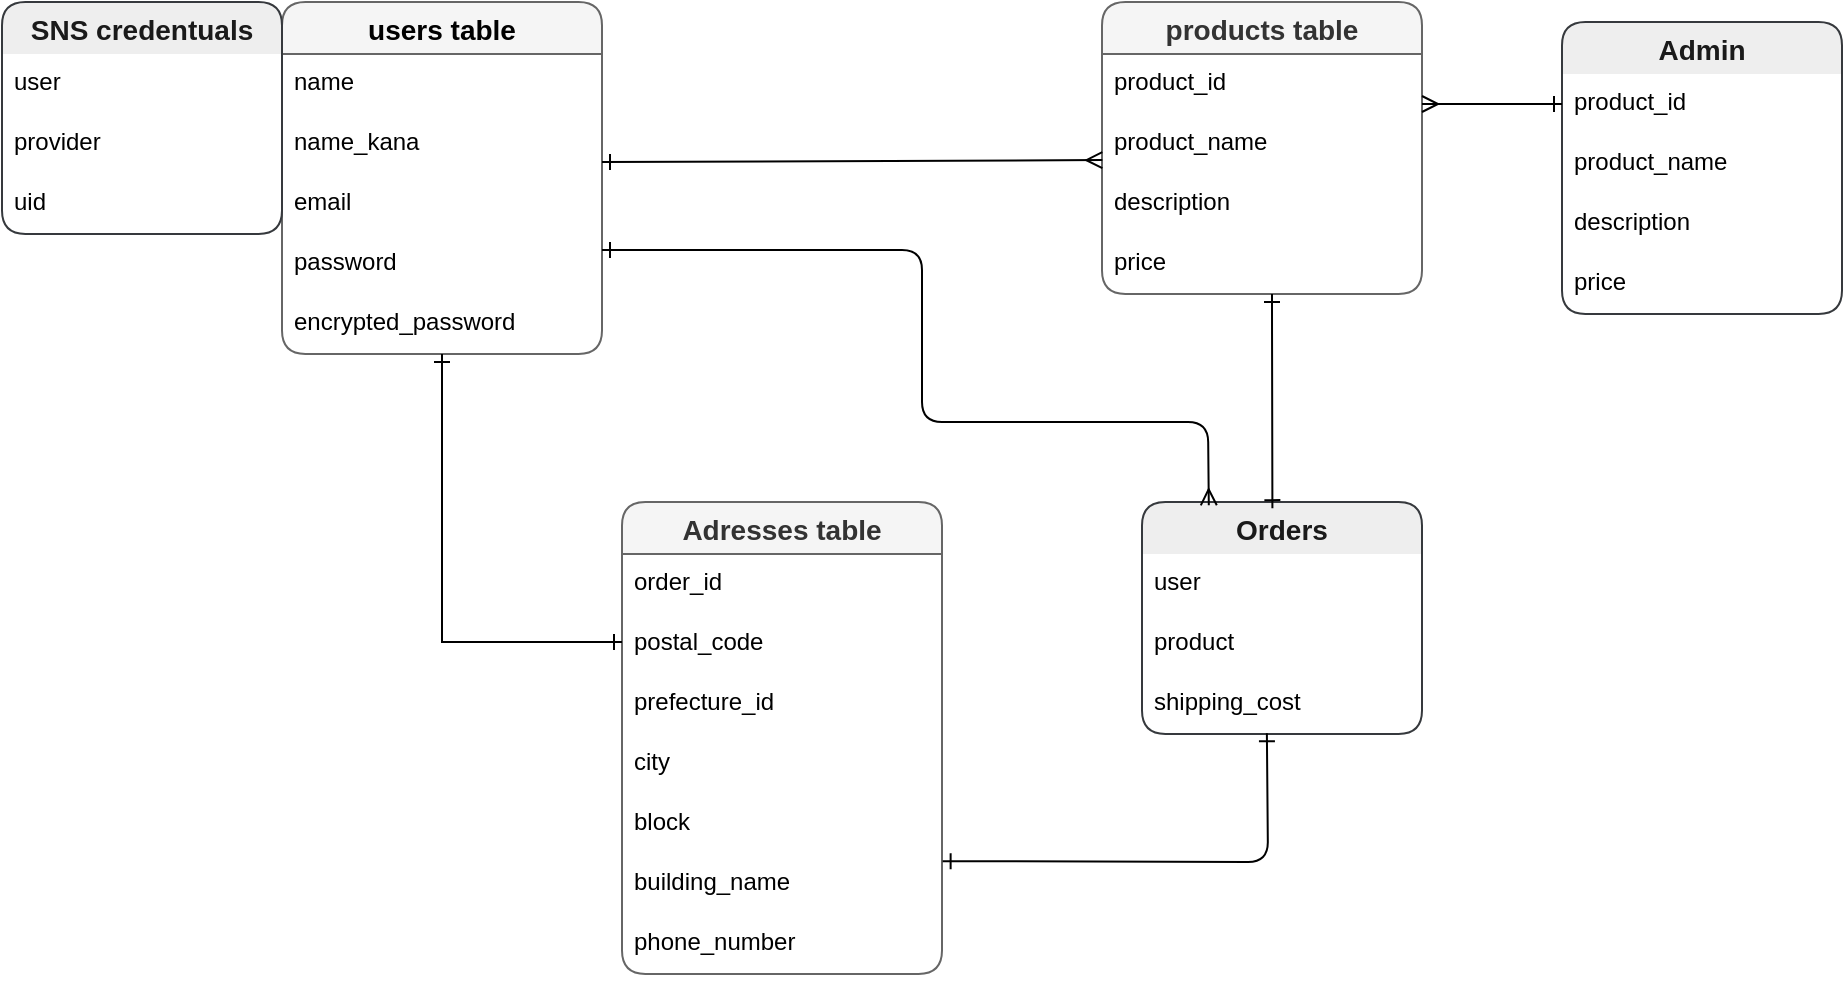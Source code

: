 <mxfile>
    <diagram id="VYP_YN95sco8ydruCdvm" name="ページ1">
        <mxGraphModel dx="1309" dy="775" grid="0" gridSize="10" guides="1" tooltips="1" connect="0" arrows="1" fold="1" page="0" pageScale="1" pageWidth="827" pageHeight="1169" background="none" math="0" shadow="0">
            <root>
                <mxCell id="0"/>
                <mxCell id="1" parent="0"/>
                <mxCell id="16" value="users table" style="swimlane;fontStyle=1;childLayout=stackLayout;horizontal=1;startSize=26;horizontalStack=0;resizeParent=1;resizeParentMax=0;resizeLast=0;collapsible=1;marginBottom=0;align=center;fontSize=14;rounded=1;fillColor=#f5f5f5;fontColor=#000000;strokeColor=#666666;" parent="1" vertex="1">
                    <mxGeometry x="40" y="40" width="160" height="176" as="geometry"/>
                </mxCell>
                <mxCell id="17" value="name" style="text;strokeColor=none;fillColor=none;spacingLeft=4;spacingRight=4;overflow=hidden;rotatable=0;points=[[0,0.5],[1,0.5]];portConstraint=eastwest;fontSize=12;" parent="16" vertex="1">
                    <mxGeometry y="26" width="160" height="30" as="geometry"/>
                </mxCell>
                <mxCell id="18" value="name_kana" style="text;strokeColor=none;fillColor=none;spacingLeft=4;spacingRight=4;overflow=hidden;rotatable=0;points=[[0,0.5],[1,0.5]];portConstraint=eastwest;fontSize=12;" parent="16" vertex="1">
                    <mxGeometry y="56" width="160" height="30" as="geometry"/>
                </mxCell>
                <mxCell id="19" value="email" style="text;strokeColor=none;fillColor=none;spacingLeft=4;spacingRight=4;overflow=hidden;rotatable=0;points=[[0,0.5],[1,0.5]];portConstraint=eastwest;fontSize=12;" parent="16" vertex="1">
                    <mxGeometry y="86" width="160" height="30" as="geometry"/>
                </mxCell>
                <mxCell id="21" value="password" style="text;strokeColor=none;fillColor=none;spacingLeft=4;spacingRight=4;overflow=hidden;rotatable=0;points=[[0,0.5],[1,0.5]];portConstraint=eastwest;fontSize=12;" parent="16" vertex="1">
                    <mxGeometry y="116" width="160" height="30" as="geometry"/>
                </mxCell>
                <mxCell id="20" value="encrypted_password" style="text;strokeColor=none;fillColor=none;spacingLeft=4;spacingRight=4;overflow=hidden;rotatable=0;points=[[0,0.5],[1,0.5]];portConstraint=eastwest;fontSize=12;" parent="16" vertex="1">
                    <mxGeometry y="146" width="160" height="30" as="geometry"/>
                </mxCell>
                <mxCell id="22" value="products table" style="swimlane;fontStyle=1;childLayout=stackLayout;horizontal=1;startSize=26;horizontalStack=0;resizeParent=1;resizeParentMax=0;resizeLast=0;collapsible=1;marginBottom=0;align=center;fontSize=14;rounded=1;fontColor=#333333;fillColor=#f5f5f5;strokeColor=#666666;" parent="1" vertex="1">
                    <mxGeometry x="450" y="40" width="160" height="146" as="geometry"/>
                </mxCell>
                <mxCell id="23" value="product_id" style="text;strokeColor=none;fillColor=none;spacingLeft=4;spacingRight=4;overflow=hidden;rotatable=0;points=[[0,0.5],[1,0.5]];portConstraint=eastwest;fontSize=12;" parent="22" vertex="1">
                    <mxGeometry y="26" width="160" height="30" as="geometry"/>
                </mxCell>
                <mxCell id="24" value="product_name" style="text;strokeColor=none;fillColor=none;spacingLeft=4;spacingRight=4;overflow=hidden;rotatable=0;points=[[0,0.5],[1,0.5]];portConstraint=eastwest;fontSize=12;" parent="22" vertex="1">
                    <mxGeometry y="56" width="160" height="30" as="geometry"/>
                </mxCell>
                <mxCell id="25" value="description" style="text;strokeColor=none;fillColor=none;spacingLeft=4;spacingRight=4;overflow=hidden;rotatable=0;points=[[0,0.5],[1,0.5]];portConstraint=eastwest;fontSize=12;" parent="22" vertex="1">
                    <mxGeometry y="86" width="160" height="30" as="geometry"/>
                </mxCell>
                <mxCell id="26" value="price" style="text;strokeColor=none;fillColor=none;spacingLeft=4;spacingRight=4;overflow=hidden;rotatable=0;points=[[0,0.5],[1,0.5]];portConstraint=eastwest;fontSize=12;" parent="22" vertex="1">
                    <mxGeometry y="116" width="160" height="30" as="geometry"/>
                </mxCell>
                <mxCell id="27" value="Adresses table" style="swimlane;fontStyle=1;childLayout=stackLayout;horizontal=1;startSize=26;horizontalStack=0;resizeParent=1;resizeParentMax=0;resizeLast=0;collapsible=1;marginBottom=0;align=center;fontSize=14;rounded=1;fontColor=#333333;fillColor=#f5f5f5;strokeColor=#666666;" parent="1" vertex="1">
                    <mxGeometry x="210" y="290" width="160" height="236" as="geometry"/>
                </mxCell>
                <mxCell id="28" value="order_id" style="text;strokeColor=none;fillColor=none;spacingLeft=4;spacingRight=4;overflow=hidden;rotatable=0;points=[[0,0.5],[1,0.5]];portConstraint=eastwest;fontSize=12;" parent="27" vertex="1">
                    <mxGeometry y="26" width="160" height="30" as="geometry"/>
                </mxCell>
                <mxCell id="29" value="postal_code" style="text;strokeColor=none;fillColor=none;spacingLeft=4;spacingRight=4;overflow=hidden;rotatable=0;points=[[0,0.5],[1,0.5]];portConstraint=eastwest;fontSize=12;" parent="27" vertex="1">
                    <mxGeometry y="56" width="160" height="30" as="geometry"/>
                </mxCell>
                <mxCell id="30" value="prefecture_id" style="text;strokeColor=none;fillColor=none;spacingLeft=4;spacingRight=4;overflow=hidden;rotatable=0;points=[[0,0.5],[1,0.5]];portConstraint=eastwest;fontSize=12;" parent="27" vertex="1">
                    <mxGeometry y="86" width="160" height="30" as="geometry"/>
                </mxCell>
                <mxCell id="34" value="city " style="text;strokeColor=none;fillColor=none;spacingLeft=4;spacingRight=4;overflow=hidden;rotatable=0;points=[[0,0.5],[1,0.5]];portConstraint=eastwest;fontSize=12;" parent="27" vertex="1">
                    <mxGeometry y="116" width="160" height="30" as="geometry"/>
                </mxCell>
                <mxCell id="33" value="block" style="text;strokeColor=none;fillColor=none;spacingLeft=4;spacingRight=4;overflow=hidden;rotatable=0;points=[[0,0.5],[1,0.5]];portConstraint=eastwest;fontSize=12;" parent="27" vertex="1">
                    <mxGeometry y="146" width="160" height="30" as="geometry"/>
                </mxCell>
                <mxCell id="32" value="building_name" style="text;strokeColor=none;fillColor=none;spacingLeft=4;spacingRight=4;overflow=hidden;rotatable=0;points=[[0,0.5],[1,0.5]];portConstraint=eastwest;fontSize=12;" parent="27" vertex="1">
                    <mxGeometry y="176" width="160" height="30" as="geometry"/>
                </mxCell>
                <mxCell id="31" value="phone_number" style="text;strokeColor=none;fillColor=none;spacingLeft=4;spacingRight=4;overflow=hidden;rotatable=0;points=[[0,0.5],[1,0.5]];portConstraint=eastwest;fontSize=12;" parent="27" vertex="1">
                    <mxGeometry y="206" width="160" height="30" as="geometry"/>
                </mxCell>
                <mxCell id="37" value="" style="endArrow=ERmany;html=1;rounded=0;endFill=0;startArrow=ERone;startFill=0;entryX=0.001;entryY=0.768;entryDx=0;entryDy=0;entryPerimeter=0;" parent="1" target="24" edge="1">
                    <mxGeometry relative="1" as="geometry">
                        <mxPoint x="200" y="120" as="sourcePoint"/>
                        <mxPoint x="350" y="120" as="targetPoint"/>
                    </mxGeometry>
                </mxCell>
                <mxCell id="41" value="" style="endArrow=ERone;html=1;rounded=0;startArrow=ERone;startFill=0;endFill=0;" parent="1" edge="1">
                    <mxGeometry relative="1" as="geometry">
                        <mxPoint x="120" y="216" as="sourcePoint"/>
                        <mxPoint x="210" y="360" as="targetPoint"/>
                        <Array as="points">
                            <mxPoint x="120" y="360"/>
                        </Array>
                    </mxGeometry>
                </mxCell>
                <mxCell id="45" value="Orders" style="swimlane;fontStyle=1;childLayout=stackLayout;horizontal=1;startSize=26;horizontalStack=0;resizeParent=1;resizeParentMax=0;resizeLast=0;collapsible=1;marginBottom=0;align=center;fontSize=14;rounded=1;swimlaneLine=0;fillColor=#eeeeee;strokeColor=#36393d;perimeterSpacing=5;fontColor=#1A1A1A;" parent="1" vertex="1">
                    <mxGeometry x="470" y="290" width="140" height="116" as="geometry"/>
                </mxCell>
                <mxCell id="46" value="user" style="text;strokeColor=none;fillColor=none;spacingLeft=4;spacingRight=4;overflow=hidden;rotatable=0;points=[[0,0.5],[1,0.5]];portConstraint=eastwest;fontSize=12;" parent="45" vertex="1">
                    <mxGeometry y="26" width="140" height="30" as="geometry"/>
                </mxCell>
                <mxCell id="47" value="product" style="text;strokeColor=none;fillColor=none;spacingLeft=4;spacingRight=4;overflow=hidden;rotatable=0;points=[[0,0.5],[1,0.5]];portConstraint=eastwest;fontSize=12;" parent="45" vertex="1">
                    <mxGeometry y="56" width="140" height="30" as="geometry"/>
                </mxCell>
                <mxCell id="72" value="shipping_cost" style="text;strokeColor=none;fillColor=none;spacingLeft=4;spacingRight=4;overflow=hidden;rotatable=0;points=[[0,0.5],[1,0.5]];portConstraint=eastwest;fontSize=12;" parent="45" vertex="1">
                    <mxGeometry y="86" width="140" height="30" as="geometry"/>
                </mxCell>
                <mxCell id="49" value="" style="endArrow=ERone;html=1;rounded=1;fontColor=#1A1A1A;entryX=1.002;entryY=0.119;entryDx=0;entryDy=0;endFill=0;startArrow=ERone;startFill=0;entryPerimeter=0;exitX=0.446;exitY=0.988;exitDx=0;exitDy=0;exitPerimeter=0;" parent="1" source="72" target="32" edge="1">
                    <mxGeometry relative="1" as="geometry">
                        <mxPoint x="533" y="410" as="sourcePoint"/>
                        <mxPoint x="420" y="471" as="targetPoint"/>
                        <Array as="points">
                            <mxPoint x="533" y="470"/>
                        </Array>
                    </mxGeometry>
                </mxCell>
                <mxCell id="50" style="edgeStyle=none;html=1;entryX=0.468;entryY=0.064;entryDx=0;entryDy=0;fontColor=#1A1A1A;endArrow=ERone;endFill=0;startArrow=ERone;startFill=0;entryPerimeter=0;" parent="1" target="45" edge="1">
                    <mxGeometry relative="1" as="geometry">
                        <mxPoint x="535.0" y="186" as="sourcePoint"/>
                        <mxPoint x="534.65" y="279.512" as="targetPoint"/>
                        <Array as="points">
                            <mxPoint x="535" y="196"/>
                        </Array>
                    </mxGeometry>
                </mxCell>
                <mxCell id="51" value="← belongs_to : user" style="text;strokeColor=none;fillColor=none;spacingLeft=4;spacingRight=4;overflow=hidden;rotatable=0;points=[[0,0.5],[1,0.5]];portConstraint=eastwest;fontSize=8;rounded=1;labelBackgroundColor=none;strokeWidth=1;fontColor=#FFFFFF;fontStyle=1;" parent="1" vertex="1">
                    <mxGeometry x="270" y="100" width="90" height="20" as="geometry"/>
                </mxCell>
                <mxCell id="52" value="has_many : products →" style="text;strokeColor=none;fillColor=none;spacingLeft=4;spacingRight=4;overflow=hidden;rotatable=0;points=[[0,0.5],[1,0.5]];portConstraint=eastwest;fontSize=8;rounded=1;labelBackgroundColor=none;strokeWidth=1;fontColor=#FFFFFF;fontStyle=1;" parent="1" vertex="1">
                    <mxGeometry x="277" y="120" width="90" height="20" as="geometry"/>
                </mxCell>
                <mxCell id="53" value="belongs_to : products↑" style="text;strokeColor=none;fillColor=none;spacingLeft=4;spacingRight=4;overflow=hidden;rotatable=0;points=[[0,0.5],[1,0.5]];portConstraint=eastwest;fontSize=8;rounded=1;labelBackgroundColor=none;strokeWidth=1;fontColor=#ffffff;fontStyle=1;" parent="1" vertex="1">
                    <mxGeometry x="542" y="200" width="98" height="30" as="geometry"/>
                </mxCell>
                <mxCell id="54" value="has_one :addreses↓" style="text;strokeColor=none;fillColor=none;spacingLeft=4;spacingRight=4;overflow=hidden;rotatable=0;points=[[0,0.5],[1,0.5]];portConstraint=eastwest;fontSize=8;rounded=1;labelBackgroundColor=none;strokeWidth=1;fontColor=#FFFFFF;fontStyle=1;" parent="1" vertex="1">
                    <mxGeometry x="546" y="264" width="110" height="20" as="geometry"/>
                </mxCell>
                <mxCell id="55" value="←belongs_to : user " style="text;strokeColor=none;fillColor=none;spacingLeft=4;spacingRight=4;overflow=hidden;rotatable=0;points=[[0,0.5],[1,0.5]];portConstraint=eastwest;fontSize=8;rounded=1;labelBackgroundColor=none;strokeWidth=1;fontColor=#FFFFFF;fontStyle=1;" parent="1" vertex="1">
                    <mxGeometry x="130" y="230" width="90" height="20" as="geometry"/>
                </mxCell>
                <mxCell id="56" value="has_many : orders→" style="text;strokeColor=none;fillColor=none;spacingLeft=4;spacingRight=4;overflow=hidden;rotatable=0;points=[[0,0.5],[1,0.5]];portConstraint=eastwest;fontSize=8;rounded=1;labelBackgroundColor=none;strokeWidth=1;fontColor=#FFFFFF;fontStyle=1;" parent="1" vertex="1">
                    <mxGeometry x="100" y="370" width="90" height="20" as="geometry"/>
                </mxCell>
                <mxCell id="59" value="←belongs_to : user " style="text;strokeColor=none;fillColor=none;spacingLeft=4;spacingRight=4;overflow=hidden;rotatable=0;points=[[0,0.5],[1,0.5]];portConstraint=eastwest;fontSize=8;rounded=1;labelBackgroundColor=none;strokeWidth=1;fontColor=#FFFFFF;fontStyle=1;" parent="1" vertex="1">
                    <mxGeometry x="210" y="140" width="90" height="20" as="geometry"/>
                </mxCell>
                <mxCell id="60" style="edgeStyle=none;rounded=1;html=1;exitX=1;exitY=0.5;exitDx=0;exitDy=0;fontSize=8;fontColor=#a0cc00;startArrow=ERone;startFill=0;endArrow=ERmany;endFill=0;entryX=0.256;entryY=0.053;entryDx=0;entryDy=0;entryPerimeter=0;" parent="1" target="45" edge="1">
                    <mxGeometry relative="1" as="geometry">
                        <mxPoint x="403.4" y="363.28" as="targetPoint"/>
                        <Array as="points">
                            <mxPoint x="260" y="164"/>
                            <mxPoint x="360" y="164"/>
                            <mxPoint x="360" y="250"/>
                            <mxPoint x="503" y="250"/>
                        </Array>
                        <mxPoint x="200" y="164" as="sourcePoint"/>
                    </mxGeometry>
                </mxCell>
                <mxCell id="61" value=" has_many : orders→" style="text;strokeColor=none;fillColor=none;spacingLeft=4;spacingRight=4;overflow=hidden;rotatable=0;points=[[0,0.5],[1,0.5]];portConstraint=eastwest;fontSize=8;rounded=1;labelBackgroundColor=none;strokeWidth=1;fontColor=#FFFFFF;fontStyle=1;" parent="1" vertex="1">
                    <mxGeometry x="380" y="230" width="100" height="20" as="geometry"/>
                </mxCell>
                <mxCell id="62" value="←belongs_to : user " style="text;strokeColor=none;fillColor=none;spacingLeft=4;spacingRight=4;overflow=hidden;rotatable=0;points=[[0,0.5],[1,0.5]];portConstraint=eastwest;fontSize=8;rounded=1;labelBackgroundColor=none;strokeWidth=1;fontColor=#FFFFFF;fontStyle=1;" parent="1" vertex="1">
                    <mxGeometry x="210" y="140" width="90" height="20" as="geometry"/>
                </mxCell>
                <mxCell id="63" value="Admin" style="swimlane;fontStyle=1;childLayout=stackLayout;horizontal=1;startSize=26;horizontalStack=0;resizeParent=1;resizeParentMax=0;resizeLast=0;collapsible=1;marginBottom=0;align=center;fontSize=14;rounded=1;swimlaneLine=0;fillColor=#eeeeee;strokeColor=#36393d;perimeterSpacing=5;fontColor=#1A1A1A;" parent="1" vertex="1">
                    <mxGeometry x="680" y="50" width="140" height="146" as="geometry"/>
                </mxCell>
                <mxCell id="64" value="product_id" style="text;strokeColor=none;fillColor=none;spacingLeft=4;spacingRight=4;overflow=hidden;rotatable=0;points=[[0,0.5],[1,0.5]];portConstraint=eastwest;fontSize=12;" parent="63" vertex="1">
                    <mxGeometry y="26" width="140" height="30" as="geometry"/>
                </mxCell>
                <mxCell id="66" value="product_name" style="text;strokeColor=none;fillColor=none;spacingLeft=4;spacingRight=4;overflow=hidden;rotatable=0;points=[[0,0.5],[1,0.5]];portConstraint=eastwest;fontSize=12;" parent="63" vertex="1">
                    <mxGeometry y="56" width="140" height="30" as="geometry"/>
                </mxCell>
                <mxCell id="67" value="description" style="text;strokeColor=none;fillColor=none;spacingLeft=4;spacingRight=4;overflow=hidden;rotatable=0;points=[[0,0.5],[1,0.5]];portConstraint=eastwest;fontSize=12;" parent="63" vertex="1">
                    <mxGeometry y="86" width="140" height="30" as="geometry"/>
                </mxCell>
                <mxCell id="68" value="price" style="text;strokeColor=none;fillColor=none;spacingLeft=4;spacingRight=4;overflow=hidden;rotatable=0;points=[[0,0.5],[1,0.5]];portConstraint=eastwest;fontSize=12;" parent="63" vertex="1">
                    <mxGeometry y="116" width="140" height="30" as="geometry"/>
                </mxCell>
                <mxCell id="65" style="edgeStyle=orthogonalEdgeStyle;html=1;exitX=0;exitY=0.5;exitDx=0;exitDy=0;entryX=1;entryY=0.5;entryDx=0;entryDy=0;fontColor=#1A1A1A;startArrow=ERone;startFill=0;endArrow=ERmany;endFill=0;" parent="1" source="64" edge="1">
                    <mxGeometry relative="1" as="geometry">
                        <mxPoint x="610" y="91" as="targetPoint"/>
                    </mxGeometry>
                </mxCell>
                <mxCell id="73" value="SNS credentuals" style="swimlane;fontStyle=1;childLayout=stackLayout;horizontal=1;startSize=26;horizontalStack=0;resizeParent=1;resizeParentMax=0;resizeLast=0;collapsible=1;marginBottom=0;align=center;fontSize=14;rounded=1;swimlaneLine=0;fillColor=#eeeeee;strokeColor=#36393d;perimeterSpacing=5;fontColor=#1A1A1A;" parent="1" vertex="1">
                    <mxGeometry x="-100" y="40" width="140" height="116" as="geometry"/>
                </mxCell>
                <mxCell id="74" value="user" style="text;strokeColor=none;fillColor=none;spacingLeft=4;spacingRight=4;overflow=hidden;rotatable=0;points=[[0,0.5],[1,0.5]];portConstraint=eastwest;fontSize=12;" parent="73" vertex="1">
                    <mxGeometry y="26" width="140" height="30" as="geometry"/>
                </mxCell>
                <mxCell id="75" value="provider" style="text;strokeColor=none;fillColor=none;spacingLeft=4;spacingRight=4;overflow=hidden;rotatable=0;points=[[0,0.5],[1,0.5]];portConstraint=eastwest;fontSize=12;" parent="73" vertex="1">
                    <mxGeometry y="56" width="140" height="30" as="geometry"/>
                </mxCell>
                <mxCell id="76" value="uid" style="text;strokeColor=none;fillColor=none;spacingLeft=4;spacingRight=4;overflow=hidden;rotatable=0;points=[[0,0.5],[1,0.5]];portConstraint=eastwest;fontSize=12;" parent="73" vertex="1">
                    <mxGeometry y="86" width="140" height="30" as="geometry"/>
                </mxCell>
            </root>
        </mxGraphModel>
    </diagram>
</mxfile>